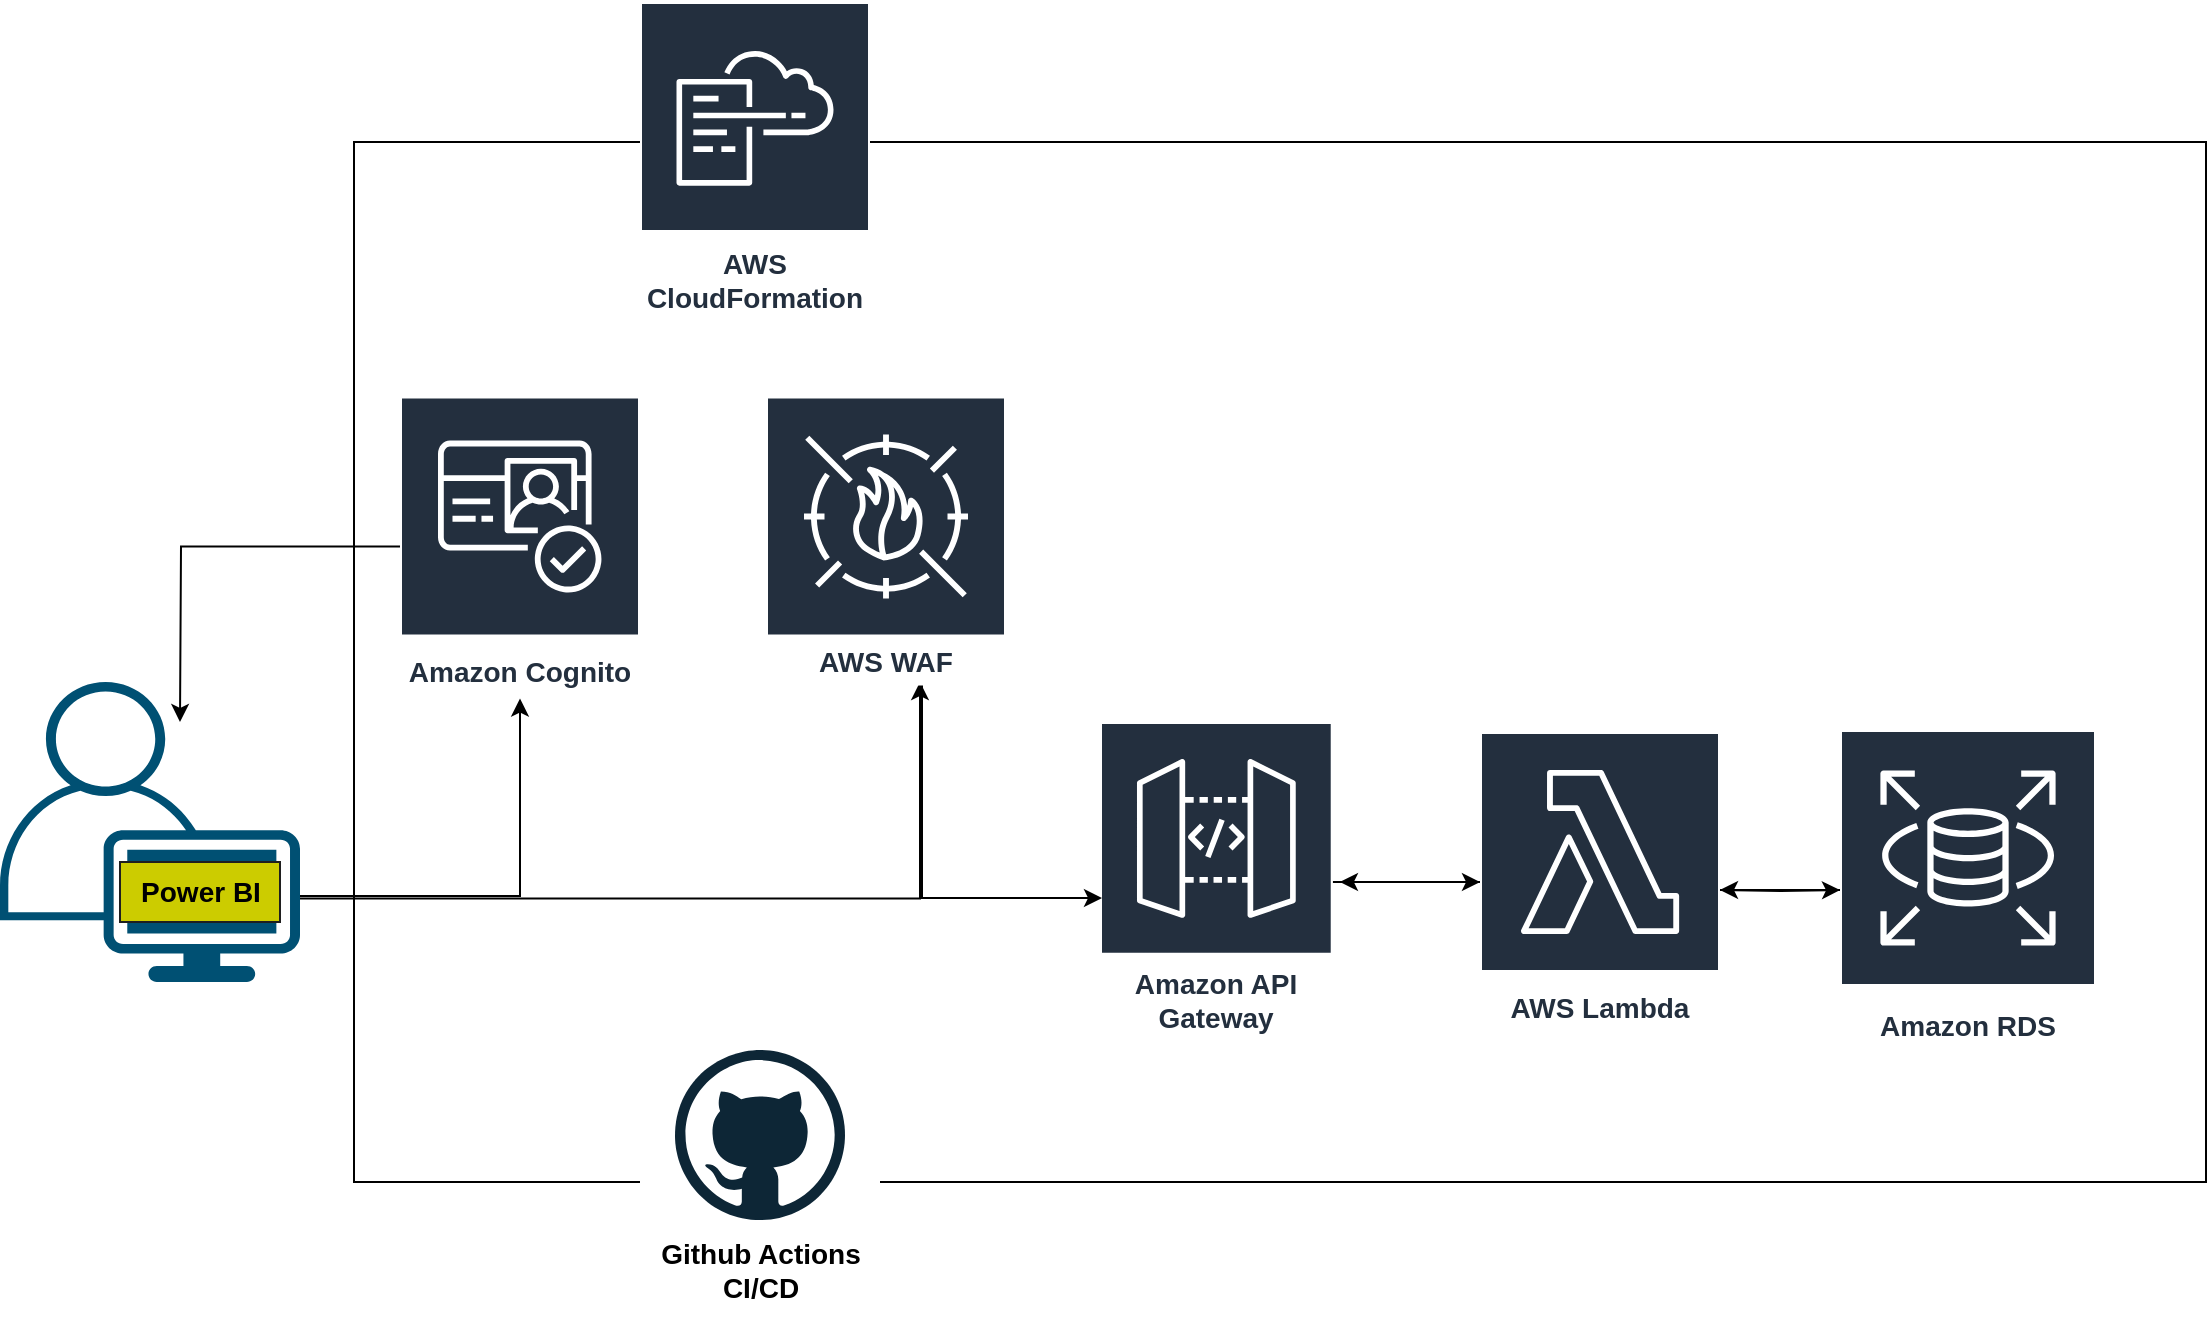 <mxfile version="22.1.18" type="github">
  <diagram name="Página-1" id="6H2nXYTjNAYbAGV3MO1I">
    <mxGraphModel dx="1338" dy="513" grid="1" gridSize="10" guides="1" tooltips="1" connect="1" arrows="1" fold="1" page="1" pageScale="1" pageWidth="1600" pageHeight="900" math="0" shadow="0">
      <root>
        <mxCell id="0" />
        <mxCell id="1" parent="0" />
        <mxCell id="MLshjCshITfD2j-QB97a-104" value="" style="whiteSpace=wrap;html=1;fillColor=none;movable=0;resizable=0;rotatable=0;deletable=0;editable=0;locked=1;connectable=0;" vertex="1" parent="1">
          <mxGeometry x="314" y="90" width="926" height="520" as="geometry" />
        </mxCell>
        <mxCell id="MLshjCshITfD2j-QB97a-14" style="edgeStyle=orthogonalEdgeStyle;rounded=0;orthogonalLoop=1;jettySize=auto;html=1;" edge="1" parent="1" source="pBu8umD8giN8HVwgIXOe-6" target="pBu8umD8giN8HVwgIXOe-8">
          <mxGeometry relative="1" as="geometry" />
        </mxCell>
        <mxCell id="pBu8umD8giN8HVwgIXOe-6" value="&lt;font style=&quot;font-size: 14px;&quot;&gt;Amazon API Gateway&lt;/font&gt;" style="sketch=0;outlineConnect=0;fontColor=#232F3E;gradientColor=none;strokeColor=#ffffff;fillColor=#232F3E;dashed=0;verticalLabelPosition=middle;verticalAlign=bottom;align=center;html=1;whiteSpace=wrap;fontSize=10;fontStyle=1;spacing=3;shape=mxgraph.aws4.productIcon;prIcon=mxgraph.aws4.api_gateway;" parent="1" vertex="1">
          <mxGeometry x="687" y="380" width="116.36" height="160" as="geometry" />
        </mxCell>
        <mxCell id="pBu8umD8giN8HVwgIXOe-23" style="edgeStyle=orthogonalEdgeStyle;rounded=0;orthogonalLoop=1;jettySize=auto;html=1;" parent="1" source="pBu8umD8giN8HVwgIXOe-7" edge="1">
          <mxGeometry relative="1" as="geometry">
            <mxPoint x="997" y="464" as="targetPoint" />
          </mxGeometry>
        </mxCell>
        <mxCell id="pBu8umD8giN8HVwgIXOe-7" value="&lt;font style=&quot;font-size: 14px;&quot;&gt;Amazon RDS&lt;/font&gt;" style="sketch=0;outlineConnect=0;fontColor=#232F3E;gradientColor=none;strokeColor=#ffffff;fillColor=#232F3E;dashed=0;verticalLabelPosition=middle;verticalAlign=bottom;align=center;html=1;whiteSpace=wrap;fontSize=10;fontStyle=1;spacing=3;shape=mxgraph.aws4.productIcon;prIcon=mxgraph.aws4.rds;" parent="1" vertex="1">
          <mxGeometry x="1057" y="384" width="128" height="160" as="geometry" />
        </mxCell>
        <mxCell id="MLshjCshITfD2j-QB97a-13" style="edgeStyle=orthogonalEdgeStyle;rounded=0;orthogonalLoop=1;jettySize=auto;html=1;" edge="1" parent="1" target="pBu8umD8giN8HVwgIXOe-7">
          <mxGeometry relative="1" as="geometry">
            <mxPoint x="997" y="464" as="sourcePoint" />
          </mxGeometry>
        </mxCell>
        <mxCell id="pBu8umD8giN8HVwgIXOe-8" value="&lt;font style=&quot;font-size: 14px;&quot;&gt;AWS Lambda&lt;/font&gt;" style="sketch=0;outlineConnect=0;fontColor=#232F3E;gradientColor=none;strokeColor=#ffffff;fillColor=#232F3E;dashed=0;verticalLabelPosition=middle;verticalAlign=bottom;align=center;html=1;whiteSpace=wrap;fontSize=10;fontStyle=1;spacing=3;shape=mxgraph.aws4.productIcon;prIcon=mxgraph.aws4.lambda;" parent="1" vertex="1">
          <mxGeometry x="877" y="385" width="120" height="150" as="geometry" />
        </mxCell>
        <mxCell id="MLshjCshITfD2j-QB97a-11" style="edgeStyle=orthogonalEdgeStyle;rounded=0;orthogonalLoop=1;jettySize=auto;html=1;" edge="1" parent="1" source="pBu8umD8giN8HVwgIXOe-9">
          <mxGeometry relative="1" as="geometry">
            <mxPoint x="227" y="380" as="targetPoint" />
          </mxGeometry>
        </mxCell>
        <mxCell id="pBu8umD8giN8HVwgIXOe-9" value="&lt;font style=&quot;font-size: 14px;&quot;&gt;Amazon Cognito&lt;/font&gt;" style="sketch=0;outlineConnect=0;fontColor=#232F3E;gradientColor=none;strokeColor=#ffffff;fillColor=#232F3E;dashed=0;verticalLabelPosition=middle;verticalAlign=bottom;align=center;html=1;whiteSpace=wrap;fontSize=10;fontStyle=1;spacing=3;shape=mxgraph.aws4.productIcon;prIcon=mxgraph.aws4.cognito;" parent="1" vertex="1">
          <mxGeometry x="337" y="217.25" width="120" height="150" as="geometry" />
        </mxCell>
        <mxCell id="MLshjCshITfD2j-QB97a-8" style="edgeStyle=orthogonalEdgeStyle;rounded=0;orthogonalLoop=1;jettySize=auto;html=1;" edge="1" parent="1">
          <mxGeometry relative="1" as="geometry">
            <mxPoint x="287" y="467" as="sourcePoint" />
            <mxPoint x="397" y="368.25" as="targetPoint" />
            <Array as="points">
              <mxPoint x="397" y="467" />
            </Array>
          </mxGeometry>
        </mxCell>
        <mxCell id="MLshjCshITfD2j-QB97a-12" style="edgeStyle=orthogonalEdgeStyle;rounded=0;orthogonalLoop=1;jettySize=auto;html=1;" edge="1" parent="1">
          <mxGeometry relative="1" as="geometry">
            <mxPoint x="287" y="468.25" as="sourcePoint" />
            <mxPoint x="597" y="360" as="targetPoint" />
            <Array as="points">
              <mxPoint x="597" y="468.25" />
            </Array>
          </mxGeometry>
        </mxCell>
        <mxCell id="pBu8umD8giN8HVwgIXOe-21" style="edgeStyle=orthogonalEdgeStyle;rounded=0;orthogonalLoop=1;jettySize=auto;html=1;entryX=1.031;entryY=0.5;entryDx=0;entryDy=0;entryPerimeter=0;" parent="1" source="pBu8umD8giN8HVwgIXOe-8" target="pBu8umD8giN8HVwgIXOe-6" edge="1">
          <mxGeometry relative="1" as="geometry" />
        </mxCell>
        <mxCell id="MLshjCshITfD2j-QB97a-3" style="edgeStyle=orthogonalEdgeStyle;rounded=0;orthogonalLoop=1;jettySize=auto;html=1;" edge="1" parent="1">
          <mxGeometry relative="1" as="geometry">
            <mxPoint x="598" y="359.75" as="sourcePoint" />
            <mxPoint x="688" y="468" as="targetPoint" />
            <Array as="points">
              <mxPoint x="598" y="468" />
            </Array>
          </mxGeometry>
        </mxCell>
        <mxCell id="MLshjCshITfD2j-QB97a-1" value="&lt;font style=&quot;font-size: 14px;&quot;&gt;AWS WAF&lt;/font&gt;" style="sketch=0;outlineConnect=0;fontColor=#232F3E;gradientColor=none;strokeColor=#ffffff;fillColor=#232F3E;dashed=0;verticalLabelPosition=middle;verticalAlign=bottom;align=center;html=1;whiteSpace=wrap;fontSize=10;fontStyle=1;spacing=3;shape=mxgraph.aws4.productIcon;prIcon=mxgraph.aws4.waf;" vertex="1" parent="1">
          <mxGeometry x="520" y="217.25" width="120" height="144.5" as="geometry" />
        </mxCell>
        <mxCell id="MLshjCshITfD2j-QB97a-105" value="&lt;font style=&quot;font-size: 14px;&quot;&gt;AWS CloudFormation&lt;/font&gt;" style="sketch=0;outlineConnect=0;fontColor=#232F3E;gradientColor=none;strokeColor=#ffffff;fillColor=#232F3E;dashed=0;verticalLabelPosition=middle;verticalAlign=bottom;align=center;html=1;whiteSpace=wrap;fontSize=10;fontStyle=1;spacing=3;shape=mxgraph.aws4.productIcon;prIcon=mxgraph.aws4.cloudformation;" vertex="1" parent="1">
          <mxGeometry x="457" y="20" width="115" height="160" as="geometry" />
        </mxCell>
        <mxCell id="MLshjCshITfD2j-QB97a-106" value="" style="group" vertex="1" connectable="0" parent="1">
          <mxGeometry x="137" y="360" width="150" height="150" as="geometry" />
        </mxCell>
        <mxCell id="pBu8umD8giN8HVwgIXOe-10" value="" style="points=[[0.35,0,0],[0.98,0.51,0],[1,0.71,0],[0.67,1,0],[0,0.795,0],[0,0.65,0]];verticalLabelPosition=bottom;sketch=0;html=1;verticalAlign=top;aspect=fixed;align=center;pointerEvents=1;shape=mxgraph.cisco19.user;fillColor=#005073;strokeColor=none;" parent="MLshjCshITfD2j-QB97a-106" vertex="1">
          <mxGeometry width="150" height="150" as="geometry" />
        </mxCell>
        <mxCell id="MLshjCshITfD2j-QB97a-16" value="&lt;b&gt;&lt;font style=&quot;font-size: 14px;&quot;&gt;Power BI&lt;/font&gt;&lt;/b&gt;" style="text;html=1;align=center;verticalAlign=middle;resizable=0;points=[];autosize=1;strokeColor=#1F1F1F;fillColor=#CCCC00;" vertex="1" parent="MLshjCshITfD2j-QB97a-106">
          <mxGeometry x="60" y="90" width="80" height="30" as="geometry" />
        </mxCell>
        <mxCell id="MLshjCshITfD2j-QB97a-116" value="" style="group;fillColor=#FFFFFF;" vertex="1" connectable="0" parent="1">
          <mxGeometry x="457" y="544" width="120" height="135" as="geometry" />
        </mxCell>
        <mxCell id="MLshjCshITfD2j-QB97a-111" value="" style="dashed=0;outlineConnect=0;html=1;align=center;labelPosition=center;verticalLabelPosition=bottom;verticalAlign=top;shape=mxgraph.weblogos.github" vertex="1" parent="MLshjCshITfD2j-QB97a-116">
          <mxGeometry x="17.5" width="85" height="85" as="geometry" />
        </mxCell>
        <mxCell id="MLshjCshITfD2j-QB97a-113" value="&lt;font style=&quot;font-size: 14px;&quot;&gt;&lt;b&gt;Github Actions &lt;br&gt;CI/CD&lt;/b&gt;&lt;/font&gt;" style="text;html=1;align=center;verticalAlign=middle;resizable=0;points=[];autosize=1;strokeColor=none;fillColor=#FFFFFF;" vertex="1" parent="MLshjCshITfD2j-QB97a-116">
          <mxGeometry y="85" width="120" height="50" as="geometry" />
        </mxCell>
      </root>
    </mxGraphModel>
  </diagram>
</mxfile>
